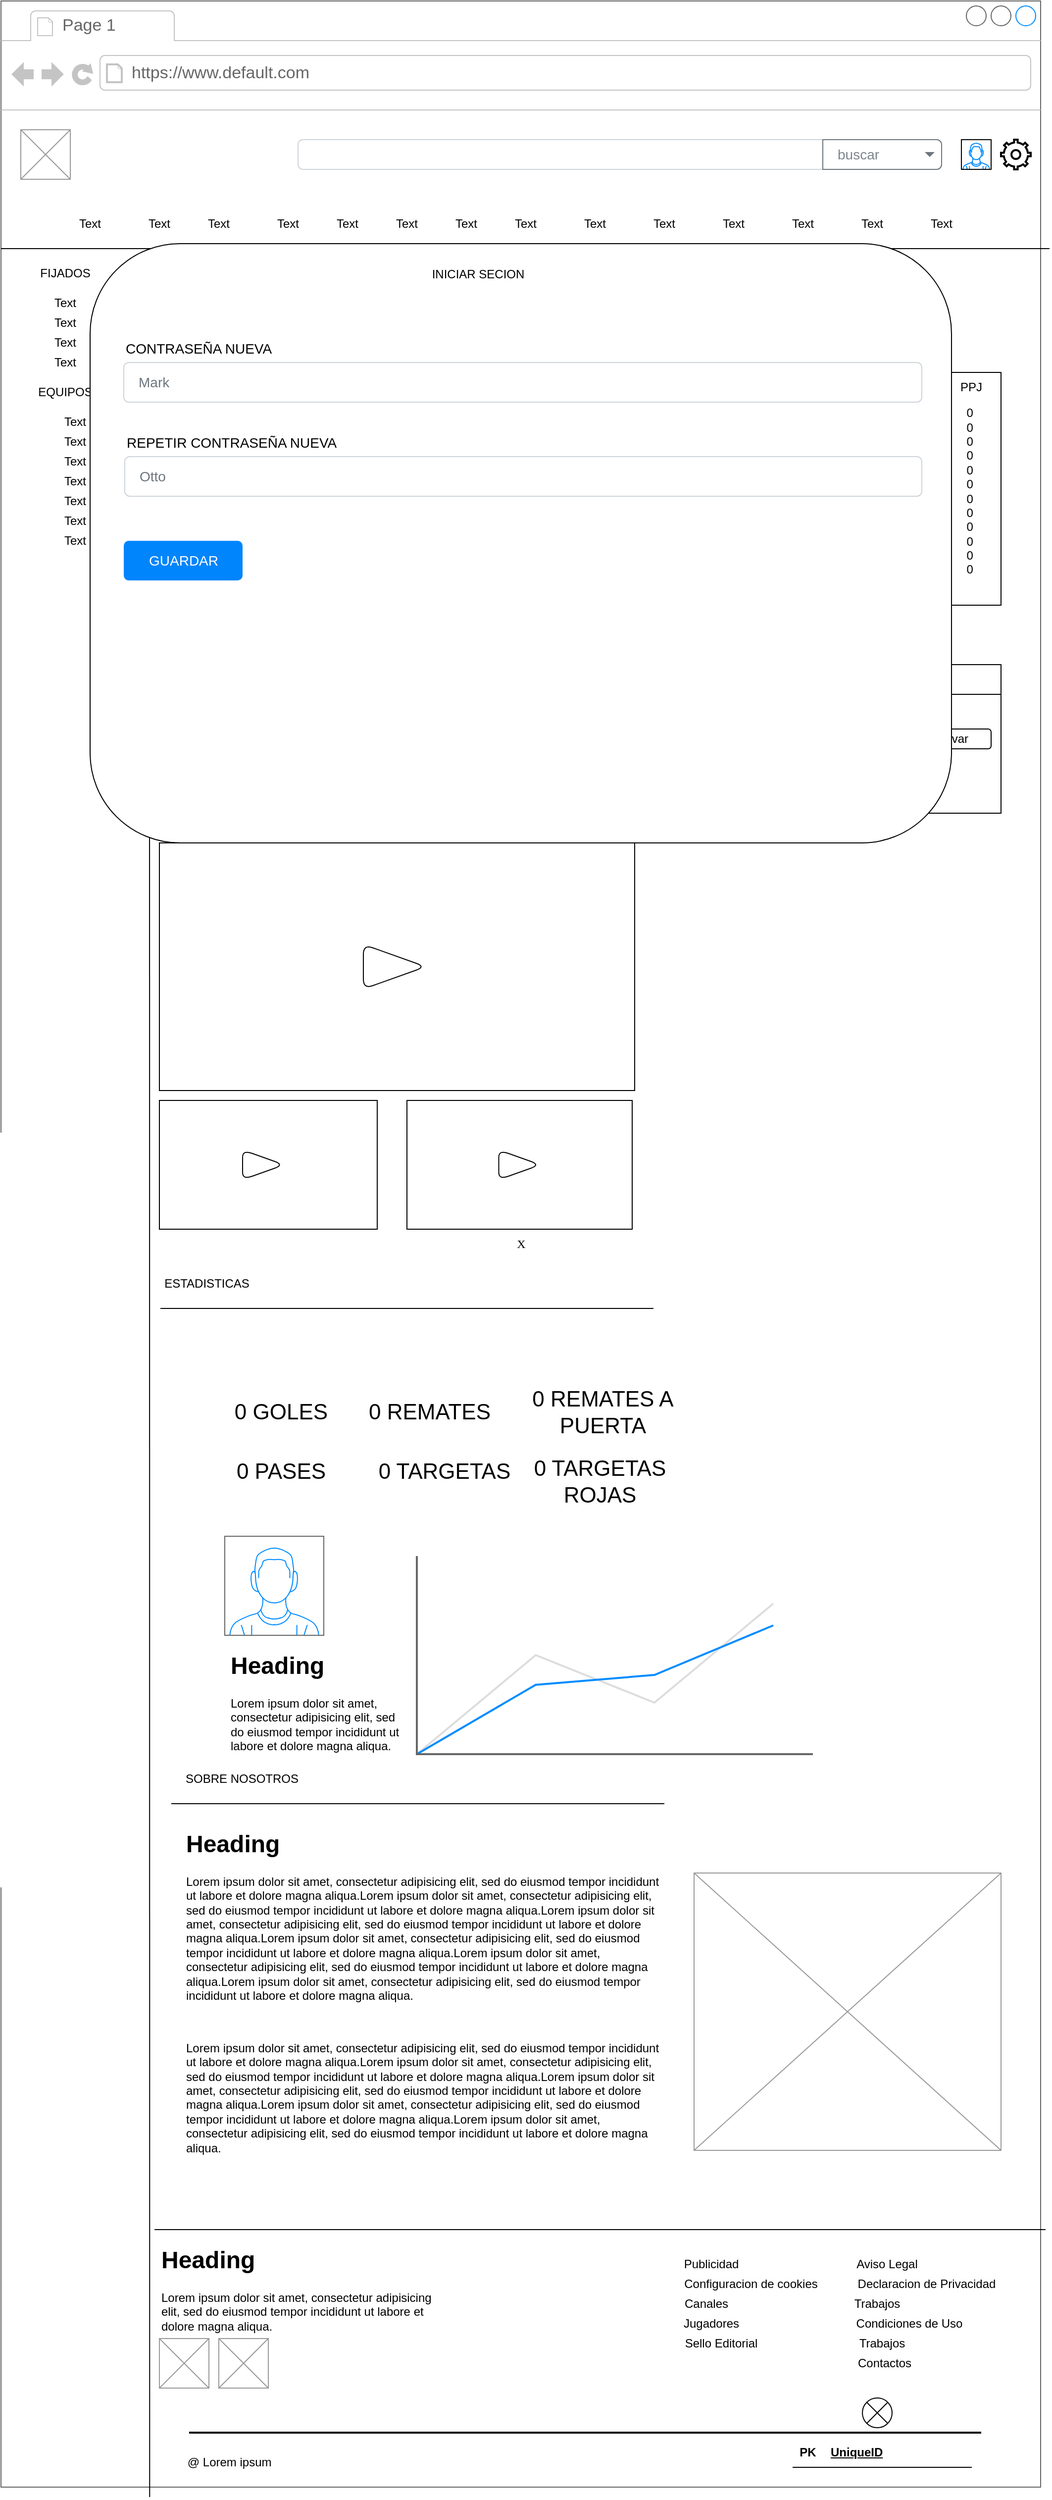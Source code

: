 <mxfile version="25.0.2">
  <diagram name="Page-1" id="2cc2dc42-3aac-f2a9-1cec-7a8b7cbee084">
    <mxGraphModel dx="1381" dy="872" grid="1" gridSize="10" guides="1" tooltips="1" connect="1" arrows="1" fold="1" page="1" pageScale="1" pageWidth="1100" pageHeight="850" background="#ffffff" math="0" shadow="0">
      <root>
        <mxCell id="0" />
        <mxCell id="1" parent="0" />
        <mxCell id="7026571954dc6520-1" value="X" style="strokeWidth=1;shadow=0;dashed=0;align=center;html=1;shape=mxgraph.mockup.containers.browserWindow;rSize=0;strokeColor=#666666;mainText=,;recursiveResize=0;rounded=0;labelBackgroundColor=none;fontFamily=Verdana;fontSize=12" parent="1" vertex="1">
          <mxGeometry x="25" y="90" width="1050" height="2510" as="geometry" />
        </mxCell>
        <mxCell id="7026571954dc6520-2" value="Page 1" style="strokeWidth=1;shadow=0;dashed=0;align=center;html=1;shape=mxgraph.mockup.containers.anchor;fontSize=17;fontColor=#666666;align=left;" parent="7026571954dc6520-1" vertex="1">
          <mxGeometry x="60" y="12" width="110" height="26" as="geometry" />
        </mxCell>
        <mxCell id="7026571954dc6520-3" value="https://www.default.com" style="strokeWidth=1;shadow=0;dashed=0;align=center;html=1;shape=mxgraph.mockup.containers.anchor;rSize=0;fontSize=17;fontColor=#666666;align=left;" parent="7026571954dc6520-1" vertex="1">
          <mxGeometry x="130" y="60" width="250" height="26" as="geometry" />
        </mxCell>
        <mxCell id="J-Y7H0dTVJ3gCG0rteRI-6" value="" style="verticalLabelPosition=bottom;shadow=0;dashed=0;align=center;html=1;verticalAlign=top;strokeWidth=1;shape=mxgraph.mockup.graphics.simpleIcon;strokeColor=#999999;" parent="7026571954dc6520-1" vertex="1">
          <mxGeometry x="20" y="130" width="50" height="50" as="geometry" />
        </mxCell>
        <mxCell id="J-Y7H0dTVJ3gCG0rteRI-8" value="" style="html=1;shadow=0;dashed=0;shape=mxgraph.bootstrap.rrect;rSize=5;strokeColor=#CED4DA;html=1;whiteSpace=wrap;fillColor=#FFFFFF;fontColor=#7D868C;align=left;spacing=15;spacingLeft=40;fontSize=14;" parent="7026571954dc6520-1" vertex="1">
          <mxGeometry x="300" y="140" width="650" height="30" as="geometry" />
        </mxCell>
        <mxCell id="J-Y7H0dTVJ3gCG0rteRI-9" value="buscar" style="html=1;shadow=0;dashed=0;shape=mxgraph.bootstrap.rightButton;strokeColor=#6C757D;gradientColor=inherit;fontColor=inherit;fillColor=inherit;rSize=5;perimeter=none;whiteSpace=wrap;resizeHeight=1;fontSize=14;align=left;spacing=15;" parent="J-Y7H0dTVJ3gCG0rteRI-8" vertex="1">
          <mxGeometry x="1" width="120" height="30" relative="1" as="geometry">
            <mxPoint x="-120" as="offset" />
          </mxGeometry>
        </mxCell>
        <mxCell id="J-Y7H0dTVJ3gCG0rteRI-10" value="" style="shape=triangle;direction=south;fillColor=#6C767D;strokeColor=none;perimeter=none;" parent="J-Y7H0dTVJ3gCG0rteRI-9" vertex="1">
          <mxGeometry x="1" y="0.5" width="10" height="5" relative="1" as="geometry">
            <mxPoint x="-17" y="-2.5" as="offset" />
          </mxGeometry>
        </mxCell>
        <mxCell id="J-Y7H0dTVJ3gCG0rteRI-11" value="" style="html=1;verticalLabelPosition=bottom;align=center;labelBackgroundColor=#ffffff;verticalAlign=top;strokeWidth=2;shadow=0;dashed=0;shape=mxgraph.ios7.icons.settings;" parent="7026571954dc6520-1" vertex="1">
          <mxGeometry x="1010" y="140" width="30" height="30" as="geometry" />
        </mxCell>
        <mxCell id="J-Y7H0dTVJ3gCG0rteRI-12" value="" style="verticalLabelPosition=bottom;shadow=0;dashed=0;align=center;html=1;verticalAlign=top;strokeWidth=1;shape=mxgraph.mockup.containers.userMale;strokeColor2=#008cff;gradientColor=none;" parent="7026571954dc6520-1" vertex="1">
          <mxGeometry x="970" y="140" width="30" height="30" as="geometry" />
        </mxCell>
        <mxCell id="J-Y7H0dTVJ3gCG0rteRI-13" value="Text" style="text;html=1;align=center;verticalAlign=middle;whiteSpace=wrap;rounded=0;" parent="7026571954dc6520-1" vertex="1">
          <mxGeometry x="60" y="210" width="60" height="30" as="geometry" />
        </mxCell>
        <mxCell id="J-Y7H0dTVJ3gCG0rteRI-14" value="" style="endArrow=none;html=1;rounded=0;exitX=0.999;exitY=0.244;exitDx=0;exitDy=0;exitPerimeter=0;" parent="7026571954dc6520-1" edge="1">
          <mxGeometry width="50" height="50" relative="1" as="geometry">
            <mxPoint x="1059" y="250" as="sourcePoint" />
            <mxPoint y="250" as="targetPoint" />
          </mxGeometry>
        </mxCell>
        <mxCell id="J-Y7H0dTVJ3gCG0rteRI-15" value="Text" style="text;html=1;align=center;verticalAlign=middle;whiteSpace=wrap;rounded=0;" parent="7026571954dc6520-1" vertex="1">
          <mxGeometry x="130" y="210" width="60" height="30" as="geometry" />
        </mxCell>
        <mxCell id="J-Y7H0dTVJ3gCG0rteRI-16" value="Text" style="text;html=1;align=center;verticalAlign=middle;whiteSpace=wrap;rounded=0;" parent="7026571954dc6520-1" vertex="1">
          <mxGeometry x="190" y="210" width="60" height="30" as="geometry" />
        </mxCell>
        <mxCell id="J-Y7H0dTVJ3gCG0rteRI-17" value="Text" style="text;html=1;align=center;verticalAlign=middle;whiteSpace=wrap;rounded=0;" parent="7026571954dc6520-1" vertex="1">
          <mxGeometry x="260" y="210" width="60" height="30" as="geometry" />
        </mxCell>
        <mxCell id="J-Y7H0dTVJ3gCG0rteRI-18" value="Text" style="text;html=1;align=center;verticalAlign=middle;whiteSpace=wrap;rounded=0;" parent="7026571954dc6520-1" vertex="1">
          <mxGeometry x="320" y="210" width="60" height="30" as="geometry" />
        </mxCell>
        <mxCell id="J-Y7H0dTVJ3gCG0rteRI-19" value="Text" style="text;html=1;align=center;verticalAlign=middle;whiteSpace=wrap;rounded=0;" parent="7026571954dc6520-1" vertex="1">
          <mxGeometry x="380" y="210" width="60" height="30" as="geometry" />
        </mxCell>
        <mxCell id="J-Y7H0dTVJ3gCG0rteRI-20" value="Text" style="text;html=1;align=center;verticalAlign=middle;whiteSpace=wrap;rounded=0;" parent="7026571954dc6520-1" vertex="1">
          <mxGeometry x="440" y="210" width="60" height="30" as="geometry" />
        </mxCell>
        <mxCell id="J-Y7H0dTVJ3gCG0rteRI-21" value="Text" style="text;html=1;align=center;verticalAlign=middle;whiteSpace=wrap;rounded=0;" parent="7026571954dc6520-1" vertex="1">
          <mxGeometry x="500" y="210" width="60" height="30" as="geometry" />
        </mxCell>
        <mxCell id="J-Y7H0dTVJ3gCG0rteRI-22" value="Text" style="text;html=1;align=center;verticalAlign=middle;whiteSpace=wrap;rounded=0;" parent="7026571954dc6520-1" vertex="1">
          <mxGeometry x="570" y="210" width="60" height="30" as="geometry" />
        </mxCell>
        <mxCell id="J-Y7H0dTVJ3gCG0rteRI-23" value="Text" style="text;html=1;align=center;verticalAlign=middle;whiteSpace=wrap;rounded=0;" parent="7026571954dc6520-1" vertex="1">
          <mxGeometry x="640" y="210" width="60" height="30" as="geometry" />
        </mxCell>
        <mxCell id="J-Y7H0dTVJ3gCG0rteRI-24" value="Text" style="text;html=1;align=center;verticalAlign=middle;whiteSpace=wrap;rounded=0;" parent="7026571954dc6520-1" vertex="1">
          <mxGeometry x="710" y="210" width="60" height="30" as="geometry" />
        </mxCell>
        <mxCell id="J-Y7H0dTVJ3gCG0rteRI-47" value="Text" style="text;html=1;align=center;verticalAlign=middle;whiteSpace=wrap;rounded=0;" parent="7026571954dc6520-1" vertex="1">
          <mxGeometry x="780" y="210" width="60" height="30" as="geometry" />
        </mxCell>
        <mxCell id="J-Y7H0dTVJ3gCG0rteRI-48" value="Text" style="text;html=1;align=center;verticalAlign=middle;whiteSpace=wrap;rounded=0;" parent="7026571954dc6520-1" vertex="1">
          <mxGeometry x="850" y="210" width="60" height="30" as="geometry" />
        </mxCell>
        <mxCell id="J-Y7H0dTVJ3gCG0rteRI-49" value="Text" style="text;html=1;align=center;verticalAlign=middle;whiteSpace=wrap;rounded=0;" parent="7026571954dc6520-1" vertex="1">
          <mxGeometry x="920" y="210" width="60" height="30" as="geometry" />
        </mxCell>
        <mxCell id="J-Y7H0dTVJ3gCG0rteRI-50" value="" style="endArrow=none;html=1;rounded=0;exitX=0.143;exitY=1.004;exitDx=0;exitDy=0;exitPerimeter=0;" parent="7026571954dc6520-1" source="7026571954dc6520-1" edge="1">
          <mxGeometry width="50" height="50" relative="1" as="geometry">
            <mxPoint x="160" y="840" as="sourcePoint" />
            <mxPoint x="150" y="250" as="targetPoint" />
          </mxGeometry>
        </mxCell>
        <mxCell id="J-Y7H0dTVJ3gCG0rteRI-51" value="EQUIPOS" style="text;html=1;align=center;verticalAlign=middle;whiteSpace=wrap;rounded=0;" parent="7026571954dc6520-1" vertex="1">
          <mxGeometry x="35" y="380" width="60" height="30" as="geometry" />
        </mxCell>
        <mxCell id="J-Y7H0dTVJ3gCG0rteRI-52" value="FIJADOS" style="text;html=1;align=center;verticalAlign=middle;whiteSpace=wrap;rounded=0;" parent="7026571954dc6520-1" vertex="1">
          <mxGeometry x="35" y="260" width="60" height="30" as="geometry" />
        </mxCell>
        <mxCell id="J-Y7H0dTVJ3gCG0rteRI-53" value="Text" style="text;html=1;align=center;verticalAlign=middle;whiteSpace=wrap;rounded=0;" parent="7026571954dc6520-1" vertex="1">
          <mxGeometry x="35" y="290" width="60" height="30" as="geometry" />
        </mxCell>
        <mxCell id="J-Y7H0dTVJ3gCG0rteRI-54" value="Text" style="text;html=1;align=center;verticalAlign=middle;whiteSpace=wrap;rounded=0;" parent="7026571954dc6520-1" vertex="1">
          <mxGeometry x="35" y="310" width="60" height="30" as="geometry" />
        </mxCell>
        <mxCell id="J-Y7H0dTVJ3gCG0rteRI-55" value="Text" style="text;html=1;align=center;verticalAlign=middle;whiteSpace=wrap;rounded=0;" parent="7026571954dc6520-1" vertex="1">
          <mxGeometry x="35" y="330" width="60" height="30" as="geometry" />
        </mxCell>
        <mxCell id="J-Y7H0dTVJ3gCG0rteRI-56" value="Text" style="text;html=1;align=center;verticalAlign=middle;whiteSpace=wrap;rounded=0;" parent="7026571954dc6520-1" vertex="1">
          <mxGeometry x="35" y="350" width="60" height="30" as="geometry" />
        </mxCell>
        <mxCell id="J-Y7H0dTVJ3gCG0rteRI-57" value="Text" style="text;html=1;align=center;verticalAlign=middle;whiteSpace=wrap;rounded=0;" parent="7026571954dc6520-1" vertex="1">
          <mxGeometry x="45" y="410" width="60" height="30" as="geometry" />
        </mxCell>
        <mxCell id="J-Y7H0dTVJ3gCG0rteRI-58" value="Text" style="text;html=1;align=center;verticalAlign=middle;whiteSpace=wrap;rounded=0;" parent="7026571954dc6520-1" vertex="1">
          <mxGeometry x="45" y="430" width="60" height="30" as="geometry" />
        </mxCell>
        <mxCell id="J-Y7H0dTVJ3gCG0rteRI-59" value="Text" style="text;html=1;align=center;verticalAlign=middle;whiteSpace=wrap;rounded=0;" parent="7026571954dc6520-1" vertex="1">
          <mxGeometry x="45" y="450" width="60" height="30" as="geometry" />
        </mxCell>
        <mxCell id="J-Y7H0dTVJ3gCG0rteRI-60" value="Text" style="text;html=1;align=center;verticalAlign=middle;whiteSpace=wrap;rounded=0;" parent="7026571954dc6520-1" vertex="1">
          <mxGeometry x="45" y="470" width="60" height="30" as="geometry" />
        </mxCell>
        <mxCell id="J-Y7H0dTVJ3gCG0rteRI-61" value="Text" style="text;html=1;align=center;verticalAlign=middle;whiteSpace=wrap;rounded=0;" parent="7026571954dc6520-1" vertex="1">
          <mxGeometry x="45" y="490" width="60" height="30" as="geometry" />
        </mxCell>
        <mxCell id="J-Y7H0dTVJ3gCG0rteRI-62" value="Text" style="text;html=1;align=center;verticalAlign=middle;whiteSpace=wrap;rounded=0;" parent="7026571954dc6520-1" vertex="1">
          <mxGeometry x="45" y="510" width="60" height="30" as="geometry" />
        </mxCell>
        <mxCell id="J-Y7H0dTVJ3gCG0rteRI-63" value="Text" style="text;html=1;align=center;verticalAlign=middle;whiteSpace=wrap;rounded=0;" parent="7026571954dc6520-1" vertex="1">
          <mxGeometry x="45" y="530" width="60" height="30" as="geometry" />
        </mxCell>
        <mxCell id="J-Y7H0dTVJ3gCG0rteRI-110" value="EN DIRECTO" style="strokeWidth=1;shadow=0;dashed=0;align=center;html=1;shape=mxgraph.mockup.forms.uRect;fontSize=17;fontColor=#666666;align=left;spacingLeft=5;strokeColor=#666666;" parent="7026571954dc6520-1" vertex="1">
          <mxGeometry x="260" y="260" width="120" height="30" as="geometry" />
        </mxCell>
        <mxCell id="J-Y7H0dTVJ3gCG0rteRI-111" value="INICIO" style="strokeWidth=1;shadow=0;dashed=0;align=center;html=1;shape=mxgraph.mockup.forms.uRect;fontSize=17;fontColor=#ffffff;align=left;spacingLeft=5;strokeColor=#008cff;fillColor=#008cff;" parent="7026571954dc6520-1" vertex="1">
          <mxGeometry x="160" y="260" width="90" height="30" as="geometry" />
        </mxCell>
        <mxCell id="J-Y7H0dTVJ3gCG0rteRI-112" value="FINALIZADOS" style="strokeWidth=1;shadow=0;dashed=0;align=center;html=1;shape=mxgraph.mockup.forms.uRect;fontSize=17;fontColor=#666666;align=left;spacingLeft=5;strokeColor=#666666;" parent="7026571954dc6520-1" vertex="1">
          <mxGeometry x="385" y="260" width="125" height="30" as="geometry" />
        </mxCell>
        <mxCell id="J-Y7H0dTVJ3gCG0rteRI-113" value="PROXIMOS" style="strokeWidth=1;shadow=0;dashed=0;align=center;html=1;shape=mxgraph.mockup.forms.uRect;fontSize=17;fontColor=#666666;align=left;spacingLeft=5;strokeColor=#666666;" parent="7026571954dc6520-1" vertex="1">
          <mxGeometry x="515" y="260" width="110" height="30" as="geometry" />
        </mxCell>
        <mxCell id="J-Y7H0dTVJ3gCG0rteRI-114" value="" style="verticalLabelPosition=bottom;shadow=0;dashed=0;align=center;html=1;verticalAlign=top;strokeWidth=1;shape=mxgraph.mockup.graphics.simpleIcon;strokeColor=#999999;" parent="7026571954dc6520-1" vertex="1">
          <mxGeometry x="160" y="340" width="300" height="200" as="geometry" />
        </mxCell>
        <mxCell id="J-Y7H0dTVJ3gCG0rteRI-115" value="" style="verticalLabelPosition=bottom;shadow=0;dashed=0;align=center;html=1;verticalAlign=top;strokeWidth=1;shape=mxgraph.mockup.graphics.simpleIcon;strokeColor=#999999;" parent="7026571954dc6520-1" vertex="1">
          <mxGeometry x="470" y="340" width="167.5" height="200" as="geometry" />
        </mxCell>
        <mxCell id="J-Y7H0dTVJ3gCG0rteRI-118" value="" style="verticalLabelPosition=bottom;shadow=0;dashed=0;align=center;html=1;verticalAlign=top;strokeWidth=1;shape=mxgraph.mockup.graphics.simpleIcon;strokeColor=#999999;" parent="7026571954dc6520-1" vertex="1">
          <mxGeometry x="160" y="550" width="155" height="200" as="geometry" />
        </mxCell>
        <mxCell id="J-Y7H0dTVJ3gCG0rteRI-119" value="" style="verticalLabelPosition=bottom;shadow=0;dashed=0;align=center;html=1;verticalAlign=top;strokeWidth=1;shape=mxgraph.mockup.graphics.simpleIcon;strokeColor=#999999;" parent="7026571954dc6520-1" vertex="1">
          <mxGeometry x="320" y="550" width="155" height="200" as="geometry" />
        </mxCell>
        <mxCell id="J-Y7H0dTVJ3gCG0rteRI-120" value="" style="verticalLabelPosition=bottom;shadow=0;dashed=0;align=center;html=1;verticalAlign=top;strokeWidth=1;shape=mxgraph.mockup.graphics.simpleIcon;strokeColor=#999999;" parent="7026571954dc6520-1" vertex="1">
          <mxGeometry x="482.5" y="550" width="155" height="200" as="geometry" />
        </mxCell>
        <mxCell id="J-Y7H0dTVJ3gCG0rteRI-121" value="" style="rounded=0;whiteSpace=wrap;html=1;" parent="7026571954dc6520-1" vertex="1">
          <mxGeometry x="660" y="375" width="350" height="235" as="geometry" />
        </mxCell>
        <mxCell id="J-Y7H0dTVJ3gCG0rteRI-122" value="TABLA DE POSICIONES" style="text;html=1;align=center;verticalAlign=middle;whiteSpace=wrap;rounded=0;" parent="7026571954dc6520-1" vertex="1">
          <mxGeometry x="660" y="300" width="150" height="30" as="geometry" />
        </mxCell>
        <mxCell id="J-Y7H0dTVJ3gCG0rteRI-125" value="INFANTIL" style="strokeColor=none;fillColor=none;rSize=5;perimeter=none;whiteSpace=wrap;resizeWidth=1;align=center;spacing=20;fontSize=14;fontColor=#0085FC;" parent="7026571954dc6520-1" vertex="1">
          <mxGeometry x="820" y="335" width="65" height="40" as="geometry" />
        </mxCell>
        <mxCell id="J-Y7H0dTVJ3gCG0rteRI-124" value="MASTER" style="strokeColor=none;fillColor=none;rSize=5;perimeter=none;whiteSpace=wrap;resizeWidth=1;align=center;spacing=20;fontSize=14;fontColor=#0085FC;" parent="7026571954dc6520-1" vertex="1">
          <mxGeometry x="745" y="335" width="75" height="40" as="geometry" />
        </mxCell>
        <mxCell id="J-Y7H0dTVJ3gCG0rteRI-123" value="JUNIOR" style="html=1;shadow=0;dashed=0;shape=mxgraph.bootstrap.tabTop;strokeColor=#DFDFDF;fillColor=#ffffff;rSize=5;perimeter=none;whiteSpace=wrap;resizeWidth=1;align=center;spacing=20;fontSize=14;fontColor=#4B5259;" parent="7026571954dc6520-1" vertex="1">
          <mxGeometry x="660" y="335" width="80" height="40" as="geometry" />
        </mxCell>
        <mxCell id="J-Y7H0dTVJ3gCG0rteRI-128" value="&lt;ol&gt;&lt;li&gt;&amp;nbsp; &amp;nbsp; &amp;nbsp; &amp;nbsp; &amp;nbsp; &amp;nbsp; &amp;nbsp; &amp;nbsp; &amp;nbsp; &amp;nbsp; &amp;nbsp; &amp;nbsp; &amp;nbsp; &amp;nbsp; &amp;nbsp; &amp;nbsp; &amp;nbsp; Value 1&amp;nbsp; &amp;nbsp; &amp;nbsp; &amp;nbsp; &amp;nbsp; &amp;nbsp; &amp;nbsp; &amp;nbsp;0&amp;nbsp; &amp;nbsp; &amp;nbsp; &amp;nbsp; &amp;nbsp; &amp;nbsp; &amp;nbsp; &amp;nbsp; &amp;nbsp; &amp;nbsp;0&amp;nbsp;&amp;nbsp;&lt;/li&gt;&lt;li&gt;&amp;nbsp; &amp;nbsp; &amp;nbsp; &amp;nbsp; &amp;nbsp; &amp;nbsp; &amp;nbsp; &amp;nbsp; &amp;nbsp; &amp;nbsp; &amp;nbsp; &amp;nbsp; &amp;nbsp; &amp;nbsp; &amp;nbsp; &amp;nbsp; &amp;nbsp; Value 1&amp;nbsp; &amp;nbsp; &amp;nbsp; &amp;nbsp; &amp;nbsp; &amp;nbsp; &amp;nbsp; &amp;nbsp;0&amp;nbsp; &amp;nbsp; &amp;nbsp; &amp;nbsp; &amp;nbsp; &amp;nbsp; &amp;nbsp; &amp;nbsp; &amp;nbsp; &amp;nbsp;0&lt;br&gt;&lt;/li&gt;&lt;li&gt;&amp;nbsp; &amp;nbsp; &amp;nbsp; &amp;nbsp; &amp;nbsp; &amp;nbsp; &amp;nbsp; &amp;nbsp; &amp;nbsp; &amp;nbsp; &amp;nbsp; &amp;nbsp; &amp;nbsp; &amp;nbsp; &amp;nbsp; &amp;nbsp; &amp;nbsp; Value 1&amp;nbsp; &amp;nbsp; &amp;nbsp; &amp;nbsp; &amp;nbsp; &amp;nbsp; &amp;nbsp; &amp;nbsp;0&amp;nbsp; &amp;nbsp; &amp;nbsp; &amp;nbsp; &amp;nbsp; &amp;nbsp; &amp;nbsp; &amp;nbsp; &amp;nbsp; &amp;nbsp;0&lt;br&gt;&lt;/li&gt;&lt;li&gt;&amp;nbsp; &amp;nbsp; &amp;nbsp; &amp;nbsp; &amp;nbsp; &amp;nbsp; &amp;nbsp; &amp;nbsp; &amp;nbsp; &amp;nbsp; &amp;nbsp; &amp;nbsp; &amp;nbsp; &amp;nbsp; &amp;nbsp; &amp;nbsp; &amp;nbsp; Value 1&amp;nbsp; &amp;nbsp; &amp;nbsp; &amp;nbsp; &amp;nbsp; &amp;nbsp; &amp;nbsp; &amp;nbsp;0&amp;nbsp; &amp;nbsp; &amp;nbsp; &amp;nbsp; &amp;nbsp; &amp;nbsp; &amp;nbsp; &amp;nbsp; &amp;nbsp; &amp;nbsp;0&lt;br&gt;&lt;/li&gt;&lt;li&gt;&amp;nbsp; &amp;nbsp; &amp;nbsp; &amp;nbsp; &amp;nbsp; &amp;nbsp; &amp;nbsp; &amp;nbsp; &amp;nbsp; &amp;nbsp; &amp;nbsp; &amp;nbsp; &amp;nbsp; &amp;nbsp; &amp;nbsp; &amp;nbsp; &amp;nbsp; Value 1&amp;nbsp; &amp;nbsp; &amp;nbsp; &amp;nbsp; &amp;nbsp; &amp;nbsp; &amp;nbsp; &amp;nbsp;0&amp;nbsp; &amp;nbsp; &amp;nbsp; &amp;nbsp; &amp;nbsp; &amp;nbsp; &amp;nbsp; &amp;nbsp; &amp;nbsp; &amp;nbsp;0&lt;br&gt;&lt;/li&gt;&lt;li&gt;&amp;nbsp; &amp;nbsp; &amp;nbsp; &amp;nbsp; &amp;nbsp; &amp;nbsp; &amp;nbsp; &amp;nbsp; &amp;nbsp; &amp;nbsp; &amp;nbsp; &amp;nbsp; &amp;nbsp; &amp;nbsp; &amp;nbsp; &amp;nbsp; &amp;nbsp; Value 1&amp;nbsp; &amp;nbsp; &amp;nbsp; &amp;nbsp; &amp;nbsp; &amp;nbsp; &amp;nbsp; &amp;nbsp;0&amp;nbsp; &amp;nbsp; &amp;nbsp; &amp;nbsp; &amp;nbsp; &amp;nbsp; &amp;nbsp; &amp;nbsp; &amp;nbsp; &amp;nbsp;0&lt;br&gt;&lt;/li&gt;&lt;li&gt;&amp;nbsp; &amp;nbsp; &amp;nbsp; &amp;nbsp; &amp;nbsp; &amp;nbsp; &amp;nbsp; &amp;nbsp; &amp;nbsp; &amp;nbsp; &amp;nbsp; &amp;nbsp; &amp;nbsp; &amp;nbsp; &amp;nbsp; &amp;nbsp; &amp;nbsp; Value 1&amp;nbsp; &amp;nbsp; &amp;nbsp; &amp;nbsp; &amp;nbsp; &amp;nbsp; &amp;nbsp; &amp;nbsp;0&amp;nbsp; &amp;nbsp; &amp;nbsp; &amp;nbsp; &amp;nbsp; &amp;nbsp; &amp;nbsp; &amp;nbsp; &amp;nbsp; &amp;nbsp;0&lt;br&gt;&lt;/li&gt;&lt;li&gt;&amp;nbsp; &amp;nbsp; &amp;nbsp; &amp;nbsp; &amp;nbsp; &amp;nbsp; &amp;nbsp; &amp;nbsp; &amp;nbsp; &amp;nbsp; &amp;nbsp; &amp;nbsp; &amp;nbsp; &amp;nbsp; &amp;nbsp; &amp;nbsp; &amp;nbsp; Value 1&amp;nbsp; &amp;nbsp; &amp;nbsp; &amp;nbsp; &amp;nbsp; &amp;nbsp; &amp;nbsp; &amp;nbsp;0&amp;nbsp; &amp;nbsp; &amp;nbsp; &amp;nbsp; &amp;nbsp; &amp;nbsp; &amp;nbsp; &amp;nbsp; &amp;nbsp; &amp;nbsp;0&lt;br&gt;&lt;/li&gt;&lt;li&gt;&amp;nbsp; &amp;nbsp; &amp;nbsp; &amp;nbsp; &amp;nbsp; &amp;nbsp; &amp;nbsp; &amp;nbsp; &amp;nbsp; &amp;nbsp; &amp;nbsp; &amp;nbsp; &amp;nbsp; &amp;nbsp; &amp;nbsp; &amp;nbsp; &amp;nbsp; Value 1&amp;nbsp; &amp;nbsp; &amp;nbsp; &amp;nbsp; &amp;nbsp; &amp;nbsp; &amp;nbsp; &amp;nbsp;0&amp;nbsp; &amp;nbsp; &amp;nbsp; &amp;nbsp; &amp;nbsp; &amp;nbsp; &amp;nbsp; &amp;nbsp; &amp;nbsp; &amp;nbsp;0&lt;br&gt;&lt;/li&gt;&lt;li&gt;&amp;nbsp; &amp;nbsp; &amp;nbsp; &amp;nbsp; &amp;nbsp; &amp;nbsp; &amp;nbsp; &amp;nbsp; &amp;nbsp; &amp;nbsp; &amp;nbsp; &amp;nbsp; &amp;nbsp; &amp;nbsp; &amp;nbsp; &amp;nbsp; &amp;nbsp; Value 1&amp;nbsp; &amp;nbsp; &amp;nbsp; &amp;nbsp; &amp;nbsp; &amp;nbsp; &amp;nbsp; &amp;nbsp;0&amp;nbsp; &amp;nbsp; &amp;nbsp; &amp;nbsp; &amp;nbsp; &amp;nbsp; &amp;nbsp; &amp;nbsp; &amp;nbsp; &amp;nbsp;0&lt;br&gt;&lt;/li&gt;&lt;li&gt;&amp;nbsp; &amp;nbsp; &amp;nbsp; &amp;nbsp; &amp;nbsp; &amp;nbsp; &amp;nbsp; &amp;nbsp; &amp;nbsp; &amp;nbsp; &amp;nbsp; &amp;nbsp; &amp;nbsp; &amp;nbsp; &amp;nbsp; &amp;nbsp; &amp;nbsp; Value 1&amp;nbsp; &amp;nbsp; &amp;nbsp; &amp;nbsp; &amp;nbsp; &amp;nbsp; &amp;nbsp; &amp;nbsp;0&amp;nbsp; &amp;nbsp; &amp;nbsp; &amp;nbsp; &amp;nbsp; &amp;nbsp; &amp;nbsp; &amp;nbsp; &amp;nbsp; &amp;nbsp;0&lt;br&gt;&lt;/li&gt;&lt;li&gt;&amp;nbsp; &amp;nbsp; &amp;nbsp; &amp;nbsp; &amp;nbsp; &amp;nbsp; &amp;nbsp; &amp;nbsp; &amp;nbsp; &amp;nbsp; &amp;nbsp; &amp;nbsp; &amp;nbsp; &amp;nbsp; &amp;nbsp; &amp;nbsp; &amp;nbsp; Value 1&amp;nbsp; &amp;nbsp; &amp;nbsp; &amp;nbsp; &amp;nbsp; &amp;nbsp; &amp;nbsp; &amp;nbsp;0&amp;nbsp; &amp;nbsp; &amp;nbsp; &amp;nbsp; &amp;nbsp; &amp;nbsp; &amp;nbsp; &amp;nbsp; &amp;nbsp; &amp;nbsp;0&lt;br&gt;&lt;/li&gt;&lt;/ol&gt;" style="text;strokeColor=none;fillColor=none;html=1;whiteSpace=wrap;verticalAlign=middle;overflow=hidden;" parent="7026571954dc6520-1" vertex="1">
          <mxGeometry x="660" y="380" width="340" height="230" as="geometry" />
        </mxCell>
        <mxCell id="J-Y7H0dTVJ3gCG0rteRI-129" value="POSICION" style="text;html=1;align=center;verticalAlign=middle;whiteSpace=wrap;rounded=0;" parent="7026571954dc6520-1" vertex="1">
          <mxGeometry x="670" y="375" width="60" height="30" as="geometry" />
        </mxCell>
        <mxCell id="J-Y7H0dTVJ3gCG0rteRI-130" value="EQUIPO" style="text;html=1;align=center;verticalAlign=middle;whiteSpace=wrap;rounded=0;" parent="7026571954dc6520-1" vertex="1">
          <mxGeometry x="805" y="375" width="60" height="30" as="geometry" />
        </mxCell>
        <mxCell id="J-Y7H0dTVJ3gCG0rteRI-131" value="PTS" style="text;html=1;align=center;verticalAlign=middle;whiteSpace=wrap;rounded=0;" parent="7026571954dc6520-1" vertex="1">
          <mxGeometry x="885" y="375" width="60" height="30" as="geometry" />
        </mxCell>
        <mxCell id="J-Y7H0dTVJ3gCG0rteRI-132" value="PPJ" style="text;html=1;align=center;verticalAlign=middle;whiteSpace=wrap;rounded=0;" parent="7026571954dc6520-1" vertex="1">
          <mxGeometry x="950" y="375" width="60" height="30" as="geometry" />
        </mxCell>
        <mxCell id="J-Y7H0dTVJ3gCG0rteRI-133" value="" style="rounded=1;whiteSpace=wrap;html=1;" parent="7026571954dc6520-1" vertex="1">
          <mxGeometry x="160" y="465" width="170" height="45" as="geometry" />
        </mxCell>
        <mxCell id="J-Y7H0dTVJ3gCG0rteRI-136" value="&lt;h1 style=&quot;margin-top: 0px;&quot;&gt;&lt;br&gt;&lt;/h1&gt;" style="text;html=1;whiteSpace=wrap;overflow=hidden;rounded=0;" parent="7026571954dc6520-1" vertex="1">
          <mxGeometry x="160" y="465" width="180" height="120" as="geometry" />
        </mxCell>
        <mxCell id="J-Y7H0dTVJ3gCG0rteRI-137" value="TextTextTextTextTextText" style="text;html=1;align=center;verticalAlign=middle;whiteSpace=wrap;rounded=0;" parent="7026571954dc6520-1" vertex="1">
          <mxGeometry x="205" y="475" width="60" height="30" as="geometry" />
        </mxCell>
        <mxCell id="J-Y7H0dTVJ3gCG0rteRI-141" value="" style="rounded=1;whiteSpace=wrap;html=1;" parent="7026571954dc6520-1" vertex="1">
          <mxGeometry x="160" y="710" width="120" height="40" as="geometry" />
        </mxCell>
        <mxCell id="J-Y7H0dTVJ3gCG0rteRI-142" value="Text&lt;span style=&quot;text-wrap: nowrap; color: rgba(0, 0, 0, 0); font-family: monospace; font-size: 0px; text-align: start;&quot;&gt;%3CmxGraphModel%3E%3Croot%3E%3CmxCell%20id%3D%220%22%2F%3E%3CmxCell%20id%3D%221%22%20parent%3D%220%22%2F%3E%3CmxCell%20id%3D%222%22%20value%3D%22%26lt%3Bh1%20style%3D%26quot%3Bmargin-top%3A%200px%3B%26quot%3B%26gt%3B%26lt%3Bbr%26gt%3B%26lt%3B%2Fh1%26gt%3B%22%20style%3D%22text%3Bhtml%3D1%3BwhiteSpace%3Dwrap%3Boverflow%3Dhidden%3Brounded%3D0%3B%22%20vertex%3D%221%22%20parent%3D%221%22%3E%3CmxGeometry%20x%3D%22210%22%20y%3D%22570%22%20width%3D%22180%22%20height%3D%22120%22%20as%3D%22geometry%22%2F%3E%3C%2FmxCell%3E%3C%2Froot%3E%3C%2FmxGraphModel%3E&lt;/span&gt;Text&lt;span style=&quot;text-wrap: nowrap; color: rgba(0, 0, 0, 0); font-family: monospace; font-size: 0px; text-align: start;&quot;&gt;%3CmxGraphModel%3E%3Croot%3E%3CmxCell%20id%3D%220%22%2F%3E%3CmxCell%20id%3D%221%22%20parent%3D%220%22%2F%3E%3CmxCell%20id%3D%222%22%20value%3D%22%26lt%3Bh1%20style%3D%26quot%3Bmargin-top%3A%200px%3B%26quot%3B%26gt%3B%26lt%3Bbr%26gt%3B%26lt%3B%2Fh1%26gt%3B%22%20style%3D%22text%3Bhtml%3D1%3BwhiteSpace%3Dwrap%3Boverflow%3Dhidden%3Brounded%3D0%3B%22%20vertex%3D%221%22%20parent%3D%221%22%3E%3CmxGeometry%20x%3D%22210%22%20y%3D%22570%22%20width%3D%22180%22%20height%3D%22120%22%20as%3D%22geometry%22%2F%3E%3C%2FmxCell%3E%3C%2Froot%3E%3C%2FmxGraphModel%3E&lt;/span&gt;Text&lt;span style=&quot;text-wrap: nowrap; color: rgba(0, 0, 0, 0); font-family: monospace; font-size: 0px; text-align: start;&quot;&gt;%3CmxGraphModel%3E%3Croot%3E%3CmxCell%20id%3D%220%22%2F%3E%3CmxCell%20id%3D%221%22%20parent%3D%220%22%2F%3E%3CmxCell%20id%3D%222%22%20value%3D%22%26lt%3Bh1%20style%3D%26quot%3Bmargin-top%3A%200px%3B%26quot%3B%26gt%3B%26lt%3Bbr%26gt%3B%26lt%3B%2Fh1%26gt%3B%22%20style%3D%22text%3Bhtml%3D1%3BwhiteSpace%3Dwrap%3Boverflow%3Dhidden%3Brounded%3D0%3B%22%20vertex%3D%221%22%20parent%3D%221%22%3E%3CmxGeometry%20x%3D%22210%22%20y%3D%22570%22%20width%3D%22180%22%20height%3D%22120%22%20as%3D%22geometry%22%2F%3E%3C%2FmxCell%3E%3C%2Froot%3E%3C%2FmxGraphModel%3E&lt;/span&gt;Text&lt;span style=&quot;text-wrap: nowrap; color: rgba(0, 0, 0, 0); font-family: monospace; font-size: 0px; text-align: start;&quot;&gt;%3CmxGraphModel%3E%3Croot%3E%3CmxCell%20id%3D%220%22%2F%3E%3CmxCell%20id%3D%221%22%20parent%3D%220%22%2F%3E%3CmxCell%20id%3D%222%22%20value%3D%22%26lt%3Bh1%20style%3D%26quot%3Bmargin-top%3A%200px%3B%26quot%3B%26gt%3B%26lt%3Bbr%26gt%3B%26lt%3B%2Fh1%26gt%3B%22%20style%3D%22text%3Bhtml%3D1%3BwhiteSpace%3Dwrap%3Boverflow%3Dhidden%3Brounded%3D0%3B%22%20vertex%3D%221%22%20parent%3D%221%22%3E%3CmxGeometry%20x%3D%22210%22%20y%3D%22570%22%20width%3D%22180%22%20height%3D%22120%22%20as%3D%22geometry%22%2F%3E%3C%2FmxCell%3E%3C%2Froot%3E%3C%2FmxGraphModel%3E&lt;/span&gt;" style="text;html=1;align=center;verticalAlign=middle;whiteSpace=wrap;rounded=0;" parent="7026571954dc6520-1" vertex="1">
          <mxGeometry x="185" y="715" width="60" height="30" as="geometry" />
        </mxCell>
        <mxCell id="J-Y7H0dTVJ3gCG0rteRI-143" value="" style="rounded=1;whiteSpace=wrap;html=1;" parent="7026571954dc6520-1" vertex="1">
          <mxGeometry x="320" y="710" width="120" height="40" as="geometry" />
        </mxCell>
        <mxCell id="J-Y7H0dTVJ3gCG0rteRI-144" value="Text&lt;span style=&quot;text-wrap: nowrap; color: rgba(0, 0, 0, 0); font-family: monospace; font-size: 0px; text-align: start;&quot;&gt;%3CmxGraphModel%3E%3Croot%3E%3CmxCell%20id%3D%220%22%2F%3E%3CmxCell%20id%3D%221%22%20parent%3D%220%22%2F%3E%3CmxCell%20id%3D%222%22%20value%3D%22%26lt%3Bh1%20style%3D%26quot%3Bmargin-top%3A%200px%3B%26quot%3B%26gt%3B%26lt%3Bbr%26gt%3B%26lt%3B%2Fh1%26gt%3B%22%20style%3D%22text%3Bhtml%3D1%3BwhiteSpace%3Dwrap%3Boverflow%3Dhidden%3Brounded%3D0%3B%22%20vertex%3D%221%22%20parent%3D%221%22%3E%3CmxGeometry%20x%3D%22210%22%20y%3D%22570%22%20width%3D%22180%22%20height%3D%22120%22%20as%3D%22geometry%22%2F%3E%3C%2FmxCell%3E%3C%2Froot%3E%3C%2FmxGraphModel%3E&lt;/span&gt;Text&lt;span style=&quot;text-wrap: nowrap; color: rgba(0, 0, 0, 0); font-family: monospace; font-size: 0px; text-align: start;&quot;&gt;%3CmxGraphModel%3E%3Croot%3E%3CmxCell%20id%3D%220%22%2F%3E%3CmxCell%20id%3D%221%22%20parent%3D%220%22%2F%3E%3CmxCell%20id%3D%222%22%20value%3D%22%26lt%3Bh1%20style%3D%26quot%3Bmargin-top%3A%200px%3B%26quot%3B%26gt%3B%26lt%3Bbr%26gt%3B%26lt%3B%2Fh1%26gt%3B%22%20style%3D%22text%3Bhtml%3D1%3BwhiteSpace%3Dwrap%3Boverflow%3Dhidden%3Brounded%3D0%3B%22%20vertex%3D%221%22%20parent%3D%221%22%3E%3CmxGeometry%20x%3D%22210%22%20y%3D%22570%22%20width%3D%22180%22%20height%3D%22120%22%20as%3D%22geometry%22%2F%3E%3C%2FmxCell%3E%3C%2Froot%3E%3C%2FmxGraphModel%3E&lt;/span&gt;Text&lt;span style=&quot;text-wrap: nowrap; color: rgba(0, 0, 0, 0); font-family: monospace; font-size: 0px; text-align: start;&quot;&gt;%3CmxGraphModel%3E%3Croot%3E%3CmxCell%20id%3D%220%22%2F%3E%3CmxCell%20id%3D%221%22%20parent%3D%220%22%2F%3E%3CmxCell%20id%3D%222%22%20value%3D%22%26lt%3Bh1%20style%3D%26quot%3Bmargin-top%3A%200px%3B%26quot%3B%26gt%3B%26lt%3Bbr%26gt%3B%26lt%3B%2Fh1%26gt%3B%22%20style%3D%22text%3Bhtml%3D1%3BwhiteSpace%3Dwrap%3Boverflow%3Dhidden%3Brounded%3D0%3B%22%20vertex%3D%221%22%20parent%3D%221%22%3E%3CmxGeometry%20x%3D%22210%22%20y%3D%22570%22%20width%3D%22180%22%20height%3D%22120%22%20as%3D%22geometry%22%2F%3E%3C%2FmxCell%3E%3C%2Froot%3E%3C%2FmxGraphModel%3E&lt;/span&gt;Text&lt;span style=&quot;text-wrap: nowrap; color: rgba(0, 0, 0, 0); font-family: monospace; font-size: 0px; text-align: start;&quot;&gt;%3CmxGraphModel%3E%3Croot%3E%3CmxCell%20id%3D%220%22%2F%3E%3CmxCell%20id%3D%221%22%20parent%3D%220%22%2F%3E%3CmxCell%20id%3D%222%22%20value%3D%22%26lt%3Bh1%20style%3D%26quot%3Bmargin-top%3A%200px%3B%26quot%3B%26gt%3B%26lt%3Bbr%26gt%3B%26lt%3B%2Fh1%26gt%3B%22%20style%3D%22text%3Bhtml%3D1%3BwhiteSpace%3Dwrap%3Boverflow%3Dhidden%3Brounded%3D0%3B%22%20vertex%3D%221%22%20parent%3D%221%22%3E%3CmxGeometry%20x%3D%22210%22%20y%3D%22570%22%20width%3D%22180%22%20height%3D%22120%22%20as%3D%22geometry%22%2F%3E%3C%2FmxCell%3E%3C%2Froot%3E%3C%2FmxGraphModel%3E&lt;/span&gt;" style="text;html=1;align=center;verticalAlign=middle;whiteSpace=wrap;rounded=0;" parent="7026571954dc6520-1" vertex="1">
          <mxGeometry x="345" y="715" width="60" height="30" as="geometry" />
        </mxCell>
        <mxCell id="J-Y7H0dTVJ3gCG0rteRI-145" value="" style="rounded=1;whiteSpace=wrap;html=1;" parent="7026571954dc6520-1" vertex="1">
          <mxGeometry x="482.5" y="710" width="120" height="40" as="geometry" />
        </mxCell>
        <mxCell id="J-Y7H0dTVJ3gCG0rteRI-146" value="Text&lt;span style=&quot;text-wrap: nowrap; color: rgba(0, 0, 0, 0); font-family: monospace; font-size: 0px; text-align: start;&quot;&gt;%3CmxGraphModel%3E%3Croot%3E%3CmxCell%20id%3D%220%22%2F%3E%3CmxCell%20id%3D%221%22%20parent%3D%220%22%2F%3E%3CmxCell%20id%3D%222%22%20value%3D%22%26lt%3Bh1%20style%3D%26quot%3Bmargin-top%3A%200px%3B%26quot%3B%26gt%3B%26lt%3Bbr%26gt%3B%26lt%3B%2Fh1%26gt%3B%22%20style%3D%22text%3Bhtml%3D1%3BwhiteSpace%3Dwrap%3Boverflow%3Dhidden%3Brounded%3D0%3B%22%20vertex%3D%221%22%20parent%3D%221%22%3E%3CmxGeometry%20x%3D%22210%22%20y%3D%22570%22%20width%3D%22180%22%20height%3D%22120%22%20as%3D%22geometry%22%2F%3E%3C%2FmxCell%3E%3C%2Froot%3E%3C%2FmxGraphModel%3E&lt;/span&gt;Text&lt;span style=&quot;text-wrap: nowrap; color: rgba(0, 0, 0, 0); font-family: monospace; font-size: 0px; text-align: start;&quot;&gt;%3CmxGraphModel%3E%3Croot%3E%3CmxCell%20id%3D%220%22%2F%3E%3CmxCell%20id%3D%221%22%20parent%3D%220%22%2F%3E%3CmxCell%20id%3D%222%22%20value%3D%22%26lt%3Bh1%20style%3D%26quot%3Bmargin-top%3A%200px%3B%26quot%3B%26gt%3B%26lt%3Bbr%26gt%3B%26lt%3B%2Fh1%26gt%3B%22%20style%3D%22text%3Bhtml%3D1%3BwhiteSpace%3Dwrap%3Boverflow%3Dhidden%3Brounded%3D0%3B%22%20vertex%3D%221%22%20parent%3D%221%22%3E%3CmxGeometry%20x%3D%22210%22%20y%3D%22570%22%20width%3D%22180%22%20height%3D%22120%22%20as%3D%22geometry%22%2F%3E%3C%2FmxCell%3E%3C%2Froot%3E%3C%2FmxGraphModel%3E&lt;/span&gt;Text&lt;span style=&quot;text-wrap: nowrap; color: rgba(0, 0, 0, 0); font-family: monospace; font-size: 0px; text-align: start;&quot;&gt;%3CmxGraphModel%3E%3Croot%3E%3CmxCell%20id%3D%220%22%2F%3E%3CmxCell%20id%3D%221%22%20parent%3D%220%22%2F%3E%3CmxCell%20id%3D%222%22%20value%3D%22%26lt%3Bh1%20style%3D%26quot%3Bmargin-top%3A%200px%3B%26quot%3B%26gt%3B%26lt%3Bbr%26gt%3B%26lt%3B%2Fh1%26gt%3B%22%20style%3D%22text%3Bhtml%3D1%3BwhiteSpace%3Dwrap%3Boverflow%3Dhidden%3Brounded%3D0%3B%22%20vertex%3D%221%22%20parent%3D%221%22%3E%3CmxGeometry%20x%3D%22210%22%20y%3D%22570%22%20width%3D%22180%22%20height%3D%22120%22%20as%3D%22geometry%22%2F%3E%3C%2FmxCell%3E%3C%2Froot%3E%3C%2FmxGraphModel%3E&lt;/span&gt;Text&lt;span style=&quot;text-wrap: nowrap; color: rgba(0, 0, 0, 0); font-family: monospace; font-size: 0px; text-align: start;&quot;&gt;%3CmxGraphModel%3E%3Croot%3E%3CmxCell%20id%3D%220%22%2F%3E%3CmxCell%20id%3D%221%22%20parent%3D%220%22%2F%3E%3CmxCell%20id%3D%222%22%20value%3D%22%26lt%3Bh1%20style%3D%26quot%3Bmargin-top%3A%200px%3B%26quot%3B%26gt%3B%26lt%3Bbr%26gt%3B%26lt%3B%2Fh1%26gt%3B%22%20style%3D%22text%3Bhtml%3D1%3BwhiteSpace%3Dwrap%3Boverflow%3Dhidden%3Brounded%3D0%3B%22%20vertex%3D%221%22%20parent%3D%221%22%3E%3CmxGeometry%20x%3D%22210%22%20y%3D%22570%22%20width%3D%22180%22%20height%3D%22120%22%20as%3D%22geometry%22%2F%3E%3C%2FmxCell%3E%3C%2Froot%3E%3C%2FmxGraphModel%3E&lt;/span&gt;" style="text;html=1;align=center;verticalAlign=middle;whiteSpace=wrap;rounded=0;" parent="7026571954dc6520-1" vertex="1">
          <mxGeometry x="507.5" y="715" width="60" height="30" as="geometry" />
        </mxCell>
        <mxCell id="J-Y7H0dTVJ3gCG0rteRI-147" value="" style="rounded=1;whiteSpace=wrap;html=1;" parent="7026571954dc6520-1" vertex="1">
          <mxGeometry x="470" y="500" width="120" height="40" as="geometry" />
        </mxCell>
        <mxCell id="J-Y7H0dTVJ3gCG0rteRI-148" value="Text&lt;span style=&quot;text-wrap: nowrap; color: rgba(0, 0, 0, 0); font-family: monospace; font-size: 0px; text-align: start;&quot;&gt;%3CmxGraphModel%3E%3Croot%3E%3CmxCell%20id%3D%220%22%2F%3E%3CmxCell%20id%3D%221%22%20parent%3D%220%22%2F%3E%3CmxCell%20id%3D%222%22%20value%3D%22%26lt%3Bh1%20style%3D%26quot%3Bmargin-top%3A%200px%3B%26quot%3B%26gt%3B%26lt%3Bbr%26gt%3B%26lt%3B%2Fh1%26gt%3B%22%20style%3D%22text%3Bhtml%3D1%3BwhiteSpace%3Dwrap%3Boverflow%3Dhidden%3Brounded%3D0%3B%22%20vertex%3D%221%22%20parent%3D%221%22%3E%3CmxGeometry%20x%3D%22210%22%20y%3D%22570%22%20width%3D%22180%22%20height%3D%22120%22%20as%3D%22geometry%22%2F%3E%3C%2FmxCell%3E%3C%2Froot%3E%3C%2FmxGraphModel%3E&lt;/span&gt;Text&lt;span style=&quot;text-wrap: nowrap; color: rgba(0, 0, 0, 0); font-family: monospace; font-size: 0px; text-align: start;&quot;&gt;%3CmxGraphModel%3E%3Croot%3E%3CmxCell%20id%3D%220%22%2F%3E%3CmxCell%20id%3D%221%22%20parent%3D%220%22%2F%3E%3CmxCell%20id%3D%222%22%20value%3D%22%26lt%3Bh1%20style%3D%26quot%3Bmargin-top%3A%200px%3B%26quot%3B%26gt%3B%26lt%3Bbr%26gt%3B%26lt%3B%2Fh1%26gt%3B%22%20style%3D%22text%3Bhtml%3D1%3BwhiteSpace%3Dwrap%3Boverflow%3Dhidden%3Brounded%3D0%3B%22%20vertex%3D%221%22%20parent%3D%221%22%3E%3CmxGeometry%20x%3D%22210%22%20y%3D%22570%22%20width%3D%22180%22%20height%3D%22120%22%20as%3D%22geometry%22%2F%3E%3C%2FmxCell%3E%3C%2Froot%3E%3C%2FmxGraphModel%3E&lt;/span&gt;Text&lt;span style=&quot;text-wrap: nowrap; color: rgba(0, 0, 0, 0); font-family: monospace; font-size: 0px; text-align: start;&quot;&gt;%3CmxGraphModel%3E%3Croot%3E%3CmxCell%20id%3D%220%22%2F%3E%3CmxCell%20id%3D%221%22%20parent%3D%220%22%2F%3E%3CmxCell%20id%3D%222%22%20value%3D%22%26lt%3Bh1%20style%3D%26quot%3Bmargin-top%3A%200px%3B%26quot%3B%26gt%3B%26lt%3Bbr%26gt%3B%26lt%3B%2Fh1%26gt%3B%22%20style%3D%22text%3Bhtml%3D1%3BwhiteSpace%3Dwrap%3Boverflow%3Dhidden%3Brounded%3D0%3B%22%20vertex%3D%221%22%20parent%3D%221%22%3E%3CmxGeometry%20x%3D%22210%22%20y%3D%22570%22%20width%3D%22180%22%20height%3D%22120%22%20as%3D%22geometry%22%2F%3E%3C%2FmxCell%3E%3C%2Froot%3E%3C%2FmxGraphModel%3E&lt;/span&gt;Text&lt;span style=&quot;text-wrap: nowrap; color: rgba(0, 0, 0, 0); font-family: monospace; font-size: 0px; text-align: start;&quot;&gt;%3CmxGraphModel%3E%3Croot%3E%3CmxCell%20id%3D%220%22%2F%3E%3CmxCell%20id%3D%221%22%20parent%3D%220%22%2F%3E%3CmxCell%20id%3D%222%22%20value%3D%22%26lt%3Bh1%20style%3D%26quot%3Bmargin-top%3A%200px%3B%26quot%3B%26gt%3B%26lt%3Bbr%26gt%3B%26lt%3B%2Fh1%26gt%3B%22%20style%3D%22text%3Bhtml%3D1%3BwhiteSpace%3Dwrap%3Boverflow%3Dhidden%3Brounded%3D0%3B%22%20vertex%3D%221%22%20parent%3D%221%22%3E%3CmxGeometry%20x%3D%22210%22%20y%3D%22570%22%20width%3D%22180%22%20height%3D%22120%22%20as%3D%22geometry%22%2F%3E%3C%2FmxCell%3E%3C%2Froot%3E%3C%2FmxGraphModel%3E&lt;/span&gt;" style="text;html=1;align=center;verticalAlign=middle;whiteSpace=wrap;rounded=0;" parent="7026571954dc6520-1" vertex="1">
          <mxGeometry x="495" y="505" width="60" height="30" as="geometry" />
        </mxCell>
        <mxCell id="J-Y7H0dTVJ3gCG0rteRI-149" value="VIDEOS" style="text;html=1;align=center;verticalAlign=middle;whiteSpace=wrap;rounded=0;" parent="7026571954dc6520-1" vertex="1">
          <mxGeometry x="160" y="760" width="60" height="30" as="geometry" />
        </mxCell>
        <mxCell id="J-Y7H0dTVJ3gCG0rteRI-150" value="" style="endArrow=none;html=1;rounded=0;entryX=-0.006;entryY=1.008;entryDx=0;entryDy=0;entryPerimeter=0;" parent="7026571954dc6520-1" target="J-Y7H0dTVJ3gCG0rteRI-230" edge="1">
          <mxGeometry width="50" height="50" relative="1" as="geometry">
            <mxPoint x="155" y="790" as="sourcePoint" />
            <mxPoint x="1065" y="790" as="targetPoint" />
          </mxGeometry>
        </mxCell>
        <mxCell id="J-Y7H0dTVJ3gCG0rteRI-222" value="RESERVAR CANCHA" style="text;html=1;align=center;verticalAlign=middle;whiteSpace=wrap;rounded=0;" parent="7026571954dc6520-1" vertex="1">
          <mxGeometry x="655" y="630" width="125" height="30" as="geometry" />
        </mxCell>
        <mxCell id="J-Y7H0dTVJ3gCG0rteRI-223" value="SABADO" style="shape=table;startSize=30;container=1;collapsible=0;childLayout=tableLayout;fixedRows=1;rowLines=0;fontStyle=0;strokeColor=default;fontSize=16;" parent="7026571954dc6520-1" vertex="1">
          <mxGeometry x="655" y="670" width="355" height="150" as="geometry" />
        </mxCell>
        <mxCell id="J-Y7H0dTVJ3gCG0rteRI-224" value="" style="shape=tableRow;horizontal=0;startSize=0;swimlaneHead=0;swimlaneBody=0;top=0;left=0;bottom=0;right=0;collapsible=0;dropTarget=0;fillColor=none;points=[[0,0.5],[1,0.5]];portConstraint=eastwest;strokeColor=inherit;fontSize=16;" parent="J-Y7H0dTVJ3gCG0rteRI-223" vertex="1">
          <mxGeometry y="30" width="355" height="30" as="geometry" />
        </mxCell>
        <mxCell id="J-Y7H0dTVJ3gCG0rteRI-225" value="12.00am" style="shape=partialRectangle;html=1;whiteSpace=wrap;connectable=0;fillColor=none;top=0;left=0;bottom=0;right=0;overflow=hidden;pointerEvents=1;strokeColor=inherit;fontSize=16;" parent="J-Y7H0dTVJ3gCG0rteRI-224" vertex="1">
          <mxGeometry width="80" height="30" as="geometry">
            <mxRectangle width="80" height="30" as="alternateBounds" />
          </mxGeometry>
        </mxCell>
        <mxCell id="J-Y7H0dTVJ3gCG0rteRI-226" value="equipo 1 vs equipo2" style="shape=partialRectangle;html=1;whiteSpace=wrap;connectable=0;fillColor=none;top=0;left=0;bottom=0;right=0;align=left;spacingLeft=6;overflow=hidden;strokeColor=inherit;fontSize=16;" parent="J-Y7H0dTVJ3gCG0rteRI-224" vertex="1">
          <mxGeometry x="80" width="275" height="30" as="geometry">
            <mxRectangle width="275" height="30" as="alternateBounds" />
          </mxGeometry>
        </mxCell>
        <mxCell id="J-Y7H0dTVJ3gCG0rteRI-227" value="" style="shape=tableRow;horizontal=0;startSize=0;swimlaneHead=0;swimlaneBody=0;top=0;left=0;bottom=0;right=0;collapsible=0;dropTarget=0;fillColor=none;points=[[0,0.5],[1,0.5]];portConstraint=eastwest;strokeColor=inherit;fontSize=16;" parent="J-Y7H0dTVJ3gCG0rteRI-223" vertex="1">
          <mxGeometry y="60" width="355" height="30" as="geometry" />
        </mxCell>
        <mxCell id="J-Y7H0dTVJ3gCG0rteRI-228" value="13.00 pm" style="shape=partialRectangle;html=1;whiteSpace=wrap;connectable=0;fillColor=none;top=0;left=0;bottom=0;right=0;overflow=hidden;strokeColor=inherit;fontSize=16;" parent="J-Y7H0dTVJ3gCG0rteRI-227" vertex="1">
          <mxGeometry width="80" height="30" as="geometry">
            <mxRectangle width="80" height="30" as="alternateBounds" />
          </mxGeometry>
        </mxCell>
        <mxCell id="J-Y7H0dTVJ3gCG0rteRI-229" value="disponible" style="shape=partialRectangle;html=1;whiteSpace=wrap;connectable=0;fillColor=none;top=0;left=0;bottom=0;right=0;align=left;spacingLeft=6;overflow=hidden;strokeColor=inherit;fontSize=16;" parent="J-Y7H0dTVJ3gCG0rteRI-227" vertex="1">
          <mxGeometry x="80" width="275" height="30" as="geometry">
            <mxRectangle width="275" height="30" as="alternateBounds" />
          </mxGeometry>
        </mxCell>
        <mxCell id="J-Y7H0dTVJ3gCG0rteRI-230" value="" style="shape=tableRow;horizontal=0;startSize=0;swimlaneHead=0;swimlaneBody=0;top=0;left=0;bottom=0;right=0;collapsible=0;dropTarget=0;fillColor=none;points=[[0,0.5],[1,0.5]];portConstraint=eastwest;strokeColor=inherit;fontSize=16;" parent="J-Y7H0dTVJ3gCG0rteRI-223" vertex="1">
          <mxGeometry y="90" width="355" height="30" as="geometry" />
        </mxCell>
        <mxCell id="J-Y7H0dTVJ3gCG0rteRI-231" value="14.00 pm" style="shape=partialRectangle;html=1;whiteSpace=wrap;connectable=0;fillColor=none;top=0;left=0;bottom=0;right=0;overflow=hidden;strokeColor=inherit;fontSize=16;" parent="J-Y7H0dTVJ3gCG0rteRI-230" vertex="1">
          <mxGeometry width="80" height="30" as="geometry">
            <mxRectangle width="80" height="30" as="alternateBounds" />
          </mxGeometry>
        </mxCell>
        <mxCell id="J-Y7H0dTVJ3gCG0rteRI-232" value="equipo 3 vs equipo5" style="shape=partialRectangle;html=1;whiteSpace=wrap;connectable=0;fillColor=none;top=0;left=0;bottom=0;right=0;align=left;spacingLeft=6;overflow=hidden;strokeColor=inherit;fontSize=16;" parent="J-Y7H0dTVJ3gCG0rteRI-230" vertex="1">
          <mxGeometry x="80" width="275" height="30" as="geometry">
            <mxRectangle width="275" height="30" as="alternateBounds" />
          </mxGeometry>
        </mxCell>
        <mxCell id="J-Y7H0dTVJ3gCG0rteRI-237" value="" style="rounded=0;whiteSpace=wrap;html=1;" parent="7026571954dc6520-1" vertex="1">
          <mxGeometry x="160" y="850" width="480" height="250" as="geometry" />
        </mxCell>
        <mxCell id="J-Y7H0dTVJ3gCG0rteRI-238" value="TextTextTextTextTextTextTextTextText" style="text;html=1;align=center;verticalAlign=middle;whiteSpace=wrap;rounded=0;" parent="7026571954dc6520-1" vertex="1">
          <mxGeometry x="160" y="810" width="210" height="30" as="geometry" />
        </mxCell>
        <mxCell id="J-Y7H0dTVJ3gCG0rteRI-239" value="" style="rounded=1;whiteSpace=wrap;html=1;shape=triangle;perimeter=trianglePerimeter;" parent="7026571954dc6520-1" vertex="1">
          <mxGeometry x="366" y="952.5" width="63" height="45" as="geometry" />
        </mxCell>
        <mxCell id="J-Y7H0dTVJ3gCG0rteRI-240" value="" style="rounded=0;whiteSpace=wrap;html=1;" parent="7026571954dc6520-1" vertex="1">
          <mxGeometry x="160" y="1110" width="220" height="130" as="geometry" />
        </mxCell>
        <mxCell id="J-Y7H0dTVJ3gCG0rteRI-241" value="" style="rounded=1;whiteSpace=wrap;html=1;shape=triangle;perimeter=trianglePerimeter;" parent="7026571954dc6520-1" vertex="1">
          <mxGeometry x="244" y="1160" width="42" height="30" as="geometry" />
        </mxCell>
        <mxCell id="J-Y7H0dTVJ3gCG0rteRI-242" value="" style="rounded=0;whiteSpace=wrap;html=1;" parent="7026571954dc6520-1" vertex="1">
          <mxGeometry x="410" y="1110" width="227.5" height="130" as="geometry" />
        </mxCell>
        <mxCell id="J-Y7H0dTVJ3gCG0rteRI-243" value="" style="rounded=1;whiteSpace=wrap;html=1;shape=triangle;perimeter=trianglePerimeter;" parent="7026571954dc6520-1" vertex="1">
          <mxGeometry x="502.75" y="1160" width="42" height="30" as="geometry" />
        </mxCell>
        <mxCell id="J-Y7H0dTVJ3gCG0rteRI-245" value="" style="endArrow=none;html=1;rounded=0;" parent="7026571954dc6520-1" edge="1">
          <mxGeometry width="50" height="50" relative="1" as="geometry">
            <mxPoint x="155" y="2250" as="sourcePoint" />
            <mxPoint x="1055" y="2250" as="targetPoint" />
          </mxGeometry>
        </mxCell>
        <mxCell id="J-Y7H0dTVJ3gCG0rteRI-247" value="&lt;h1 style=&quot;margin-top: 0px;&quot;&gt;Heading&lt;/h1&gt;&lt;p&gt;Lorem ipsum dolor sit amet, consectetur adipisicing elit, sed do eiusmod tempor incididunt ut labore et dolore magna aliqua.&lt;/p&gt;" style="text;html=1;whiteSpace=wrap;overflow=hidden;rounded=0;" parent="7026571954dc6520-1" vertex="1">
          <mxGeometry x="160" y="2260" width="280" height="120" as="geometry" />
        </mxCell>
        <mxCell id="J-Y7H0dTVJ3gCG0rteRI-248" value="" style="verticalLabelPosition=bottom;shadow=0;dashed=0;align=center;html=1;verticalAlign=top;strokeWidth=1;shape=mxgraph.mockup.graphics.simpleIcon;strokeColor=#999999;" parent="7026571954dc6520-1" vertex="1">
          <mxGeometry x="160" y="2360" width="50" height="50" as="geometry" />
        </mxCell>
        <mxCell id="J-Y7H0dTVJ3gCG0rteRI-249" value="" style="verticalLabelPosition=bottom;shadow=0;dashed=0;align=center;html=1;verticalAlign=top;strokeWidth=1;shape=mxgraph.mockup.graphics.simpleIcon;strokeColor=#999999;" parent="7026571954dc6520-1" vertex="1">
          <mxGeometry x="220" y="2360" width="50" height="50" as="geometry" />
        </mxCell>
        <mxCell id="J-Y7H0dTVJ3gCG0rteRI-251" value="Publicidad" style="text;html=1;align=center;verticalAlign=middle;whiteSpace=wrap;rounded=0;" parent="7026571954dc6520-1" vertex="1">
          <mxGeometry x="685" y="2270" width="65" height="30" as="geometry" />
        </mxCell>
        <mxCell id="J-Y7H0dTVJ3gCG0rteRI-252" value="Configuracion de cookies" style="text;html=1;align=center;verticalAlign=middle;whiteSpace=wrap;rounded=0;" parent="7026571954dc6520-1" vertex="1">
          <mxGeometry x="685" y="2290" width="145" height="30" as="geometry" />
        </mxCell>
        <mxCell id="J-Y7H0dTVJ3gCG0rteRI-253" value="Canales" style="text;html=1;align=center;verticalAlign=middle;whiteSpace=wrap;rounded=0;" parent="7026571954dc6520-1" vertex="1">
          <mxGeometry x="685" y="2310" width="55" height="30" as="geometry" />
        </mxCell>
        <mxCell id="J-Y7H0dTVJ3gCG0rteRI-254" value="Jugadores" style="text;html=1;align=center;verticalAlign=middle;whiteSpace=wrap;rounded=0;" parent="7026571954dc6520-1" vertex="1">
          <mxGeometry x="685" y="2330" width="65" height="30" as="geometry" />
        </mxCell>
        <mxCell id="J-Y7H0dTVJ3gCG0rteRI-255" value="Sello Editorial" style="text;html=1;align=center;verticalAlign=middle;whiteSpace=wrap;rounded=0;" parent="7026571954dc6520-1" vertex="1">
          <mxGeometry x="685" y="2350" width="85" height="30" as="geometry" />
        </mxCell>
        <mxCell id="J-Y7H0dTVJ3gCG0rteRI-256" value="Aviso Legal" style="text;html=1;align=center;verticalAlign=middle;whiteSpace=wrap;rounded=0;" parent="7026571954dc6520-1" vertex="1">
          <mxGeometry x="860" y="2270" width="70" height="30" as="geometry" />
        </mxCell>
        <mxCell id="J-Y7H0dTVJ3gCG0rteRI-257" value="Declaracion de Privacidad" style="text;html=1;align=center;verticalAlign=middle;whiteSpace=wrap;rounded=0;" parent="7026571954dc6520-1" vertex="1">
          <mxGeometry x="860" y="2290" width="150" height="30" as="geometry" />
        </mxCell>
        <mxCell id="J-Y7H0dTVJ3gCG0rteRI-258" value="Trabajos" style="text;html=1;align=center;verticalAlign=middle;whiteSpace=wrap;rounded=0;" parent="7026571954dc6520-1" vertex="1">
          <mxGeometry x="860" y="2310" width="50" height="30" as="geometry" />
        </mxCell>
        <mxCell id="J-Y7H0dTVJ3gCG0rteRI-259" value="Condiciones de Uso" style="text;html=1;align=center;verticalAlign=middle;whiteSpace=wrap;rounded=0;" parent="7026571954dc6520-1" vertex="1">
          <mxGeometry x="860" y="2330" width="115" height="30" as="geometry" />
        </mxCell>
        <mxCell id="J-Y7H0dTVJ3gCG0rteRI-260" value="Trabajos" style="text;html=1;align=center;verticalAlign=middle;whiteSpace=wrap;rounded=0;" parent="7026571954dc6520-1" vertex="1">
          <mxGeometry x="865" y="2350" width="50" height="30" as="geometry" />
        </mxCell>
        <mxCell id="J-Y7H0dTVJ3gCG0rteRI-261" value="Contactos" style="text;html=1;align=center;verticalAlign=middle;whiteSpace=wrap;rounded=0;" parent="7026571954dc6520-1" vertex="1">
          <mxGeometry x="865" y="2370" width="55" height="30" as="geometry" />
        </mxCell>
        <mxCell id="J-Y7H0dTVJ3gCG0rteRI-262" value="" style="verticalLabelPosition=bottom;verticalAlign=top;html=1;shape=mxgraph.flowchart.or;" parent="7026571954dc6520-1" vertex="1">
          <mxGeometry x="870" y="2420" width="30" height="30" as="geometry" />
        </mxCell>
        <mxCell id="J-Y7H0dTVJ3gCG0rteRI-263" value="" style="line;strokeWidth=2;html=1;" parent="7026571954dc6520-1" vertex="1">
          <mxGeometry x="190" y="2450" width="800" height="10" as="geometry" />
        </mxCell>
        <mxCell id="J-Y7H0dTVJ3gCG0rteRI-264" value="&lt;span style=&quot;text-align: left;&quot;&gt;@ Lorem ipsum&amp;nbsp;&lt;/span&gt;" style="text;html=1;align=center;verticalAlign=middle;whiteSpace=wrap;rounded=0;" parent="7026571954dc6520-1" vertex="1">
          <mxGeometry x="185" y="2470" width="95" height="30" as="geometry" />
        </mxCell>
        <mxCell id="J-Y7H0dTVJ3gCG0rteRI-265" value="" style="shape=table;startSize=0;container=1;collapsible=1;childLayout=tableLayout;fixedRows=1;rowLines=0;fontStyle=0;align=center;resizeLast=1;strokeColor=none;fillColor=none;collapsible=0;" parent="7026571954dc6520-1" vertex="1">
          <mxGeometry x="800" y="2460" width="180" height="30" as="geometry" />
        </mxCell>
        <mxCell id="J-Y7H0dTVJ3gCG0rteRI-266" value="" style="shape=tableRow;horizontal=0;startSize=0;swimlaneHead=0;swimlaneBody=0;fillColor=none;collapsible=0;dropTarget=0;points=[[0,0.5],[1,0.5]];portConstraint=eastwest;top=0;left=0;right=0;bottom=1;" parent="J-Y7H0dTVJ3gCG0rteRI-265" vertex="1">
          <mxGeometry width="180" height="30" as="geometry" />
        </mxCell>
        <mxCell id="J-Y7H0dTVJ3gCG0rteRI-267" value="PK" style="shape=partialRectangle;connectable=0;fillColor=none;top=0;left=0;bottom=0;right=0;fontStyle=1;overflow=hidden;whiteSpace=wrap;html=1;" parent="J-Y7H0dTVJ3gCG0rteRI-266" vertex="1">
          <mxGeometry width="30" height="30" as="geometry">
            <mxRectangle width="30" height="30" as="alternateBounds" />
          </mxGeometry>
        </mxCell>
        <mxCell id="J-Y7H0dTVJ3gCG0rteRI-268" value="UniqueID" style="shape=partialRectangle;connectable=0;fillColor=none;top=0;left=0;bottom=0;right=0;align=left;spacingLeft=6;fontStyle=5;overflow=hidden;whiteSpace=wrap;html=1;" parent="J-Y7H0dTVJ3gCG0rteRI-266" vertex="1">
          <mxGeometry x="30" width="150" height="30" as="geometry">
            <mxRectangle width="150" height="30" as="alternateBounds" />
          </mxGeometry>
        </mxCell>
        <mxCell id="J-Y7H0dTVJ3gCG0rteRI-269" value="ESTADISTICAS" style="text;html=1;align=center;verticalAlign=middle;whiteSpace=wrap;rounded=0;" parent="7026571954dc6520-1" vertex="1">
          <mxGeometry x="166" y="1280" width="84" height="30" as="geometry" />
        </mxCell>
        <mxCell id="J-Y7H0dTVJ3gCG0rteRI-270" value="" style="endArrow=none;html=1;rounded=0;entryX=-0.006;entryY=1.008;entryDx=0;entryDy=0;entryPerimeter=0;" parent="7026571954dc6520-1" edge="1">
          <mxGeometry width="50" height="50" relative="1" as="geometry">
            <mxPoint x="161" y="1320" as="sourcePoint" />
            <mxPoint x="659" y="1320" as="targetPoint" />
          </mxGeometry>
        </mxCell>
        <mxCell id="J-Y7H0dTVJ3gCG0rteRI-271" value="SOBRE NOSOTROS" style="text;html=1;align=center;verticalAlign=middle;whiteSpace=wrap;rounded=0;" parent="7026571954dc6520-1" vertex="1">
          <mxGeometry x="177" y="1780" width="133" height="30" as="geometry" />
        </mxCell>
        <mxCell id="J-Y7H0dTVJ3gCG0rteRI-272" value="" style="endArrow=none;html=1;rounded=0;entryX=-0.006;entryY=1.008;entryDx=0;entryDy=0;entryPerimeter=0;" parent="7026571954dc6520-1" edge="1">
          <mxGeometry width="50" height="50" relative="1" as="geometry">
            <mxPoint x="172" y="1820" as="sourcePoint" />
            <mxPoint x="670" y="1820" as="targetPoint" />
          </mxGeometry>
        </mxCell>
        <mxCell id="J-Y7H0dTVJ3gCG0rteRI-273" value="ULTIMAS NOTICIAS" style="text;html=1;align=center;verticalAlign=middle;whiteSpace=wrap;rounded=0;" parent="7026571954dc6520-1" vertex="1">
          <mxGeometry x="150" y="310" width="140" height="30" as="geometry" />
        </mxCell>
        <mxCell id="J-Y7H0dTVJ3gCG0rteRI-274" value="&lt;font style=&quot;font-size: 22px;&quot;&gt;0 GOLES&lt;/font&gt;" style="text;html=1;align=center;verticalAlign=middle;whiteSpace=wrap;rounded=0;" parent="7026571954dc6520-1" vertex="1">
          <mxGeometry x="226" y="1410" width="114" height="30" as="geometry" />
        </mxCell>
        <mxCell id="J-Y7H0dTVJ3gCG0rteRI-275" value="&lt;font style=&quot;font-size: 22px;&quot;&gt;0 PASES&lt;/font&gt;" style="text;html=1;align=center;verticalAlign=middle;whiteSpace=wrap;rounded=0;" parent="7026571954dc6520-1" vertex="1">
          <mxGeometry x="226" y="1470" width="114" height="30" as="geometry" />
        </mxCell>
        <mxCell id="J-Y7H0dTVJ3gCG0rteRI-276" value="&lt;font style=&quot;font-size: 22px;&quot;&gt;0 REMATES&lt;/font&gt;" style="text;html=1;align=center;verticalAlign=middle;whiteSpace=wrap;rounded=0;" parent="7026571954dc6520-1" vertex="1">
          <mxGeometry x="366" y="1410" width="134" height="30" as="geometry" />
        </mxCell>
        <mxCell id="J-Y7H0dTVJ3gCG0rteRI-277" value="&lt;font style=&quot;font-size: 22px;&quot;&gt;0 TARGETAS&lt;/font&gt;" style="text;html=1;align=center;verticalAlign=middle;whiteSpace=wrap;rounded=0;" parent="7026571954dc6520-1" vertex="1">
          <mxGeometry x="367.5" y="1470" width="160" height="30" as="geometry" />
        </mxCell>
        <mxCell id="J-Y7H0dTVJ3gCG0rteRI-278" value="&lt;font style=&quot;font-size: 22px;&quot;&gt;0 REMATES A PUERTA&lt;/font&gt;" style="text;html=1;align=center;verticalAlign=middle;whiteSpace=wrap;rounded=0;" parent="7026571954dc6520-1" vertex="1">
          <mxGeometry x="527.5" y="1410" width="160" height="30" as="geometry" />
        </mxCell>
        <mxCell id="J-Y7H0dTVJ3gCG0rteRI-279" value="&lt;font style=&quot;font-size: 22px;&quot;&gt;0 TARGETAS ROJAS&lt;/font&gt;" style="text;html=1;align=center;verticalAlign=middle;whiteSpace=wrap;rounded=0;" parent="7026571954dc6520-1" vertex="1">
          <mxGeometry x="525" y="1480" width="160" height="30" as="geometry" />
        </mxCell>
        <mxCell id="J-Y7H0dTVJ3gCG0rteRI-280" value="" style="verticalLabelPosition=bottom;shadow=0;dashed=0;align=center;html=1;verticalAlign=top;strokeWidth=1;shape=mxgraph.mockup.containers.userMale;strokeColor=#666666;strokeColor2=#008cff;" parent="7026571954dc6520-1" vertex="1">
          <mxGeometry x="226" y="1550" width="100" height="100" as="geometry" />
        </mxCell>
        <mxCell id="J-Y7H0dTVJ3gCG0rteRI-281" value="&lt;h1 style=&quot;margin-top: 0px;&quot;&gt;Heading&lt;/h1&gt;&lt;p&gt;Lorem ipsum dolor sit amet, consectetur adipisicing elit, sed do eiusmod tempor incididunt ut labore et dolore magna aliqua.&lt;/p&gt;" style="text;html=1;whiteSpace=wrap;overflow=hidden;rounded=0;" parent="7026571954dc6520-1" vertex="1">
          <mxGeometry x="230" y="1660" width="180" height="120" as="geometry" />
        </mxCell>
        <mxCell id="J-Y7H0dTVJ3gCG0rteRI-283" value="&lt;h1 style=&quot;margin-top: 0px;&quot;&gt;&lt;br&gt;&lt;/h1&gt;" style="text;html=1;whiteSpace=wrap;overflow=hidden;rounded=0;" parent="7026571954dc6520-1" vertex="1">
          <mxGeometry x="435" y="1670" width="180" height="120" as="geometry" />
        </mxCell>
        <mxCell id="J-Y7H0dTVJ3gCG0rteRI-286" value="" style="verticalLabelPosition=bottom;shadow=0;dashed=0;align=center;html=1;verticalAlign=top;strokeWidth=1;shape=mxgraph.mockup.graphics.lineChart;strokeColor=none;strokeColor2=#666666;strokeColor3=#008cff;strokeColor4=#dddddd;" parent="7026571954dc6520-1" vertex="1">
          <mxGeometry x="420" y="1570" width="400" height="200" as="geometry" />
        </mxCell>
        <mxCell id="J-Y7H0dTVJ3gCG0rteRI-287" value="&lt;h1 style=&quot;margin-top: 0px;&quot;&gt;Heading&lt;/h1&gt;&lt;p&gt;Lorem ipsum dolor sit amet, consectetur adipisicing elit, sed do eiusmod tempor incididunt ut labore et dolore magna aliqua.&lt;span style=&quot;background-color: initial;&quot;&gt;Lorem ipsum dolor sit amet, consectetur adipisicing elit, sed do eiusmod tempor incididunt ut labore et dolore magna aliqua.&lt;/span&gt;&lt;span style=&quot;background-color: initial;&quot;&gt;Lorem ipsum dolor sit amet, consectetur adipisicing elit, sed do eiusmod tempor incididunt ut labore et dolore magna aliqua.&lt;/span&gt;&lt;span style=&quot;background-color: initial;&quot;&gt;Lorem ipsum dolor sit amet, consectetur adipisicing elit, sed do eiusmod tempor incididunt ut labore et dolore magna aliqua.&lt;/span&gt;&lt;span style=&quot;background-color: initial;&quot;&gt;Lorem ipsum dolor sit amet, consectetur adipisicing elit, sed do eiusmod tempor incididunt ut labore et dolore magna aliqua.&lt;/span&gt;&lt;span style=&quot;background-color: initial;&quot;&gt;Lorem ipsum dolor sit amet, consectetur adipisicing elit, sed do eiusmod tempor incididunt ut labore et dolore magna aliqua.&lt;/span&gt;&lt;br&gt;&lt;/p&gt;&lt;p&gt;&lt;span style=&quot;background-color: initial;&quot;&gt;&lt;br&gt;&lt;/span&gt;&lt;/p&gt;&lt;p&gt;Lorem ipsum dolor sit amet, consectetur adipisicing elit, sed do eiusmod tempor incididunt ut labore et dolore magna aliqua.&lt;span style=&quot;background-color: initial;&quot;&gt;Lorem ipsum dolor sit amet, consectetur adipisicing elit, sed do eiusmod tempor incididunt ut labore et dolore magna aliqua.&lt;/span&gt;&lt;span style=&quot;background-color: initial;&quot;&gt;Lorem ipsum dolor sit amet, consectetur adipisicing elit, sed do eiusmod tempor incididunt ut labore et dolore magna aliqua.&lt;/span&gt;&lt;span style=&quot;background-color: initial;&quot;&gt;Lorem ipsum dolor sit amet, consectetur adipisicing elit, sed do eiusmod tempor incididunt ut labore et dolore magna aliqua.&lt;/span&gt;&lt;span style=&quot;background-color: initial;&quot;&gt;Lorem ipsum dolor sit amet, consectetur adipisicing elit, sed do eiusmod tempor incididunt ut labore et dolore magna aliqua.&lt;/span&gt;&lt;span style=&quot;background-color: initial;&quot;&gt;&lt;br&gt;&lt;/span&gt;&lt;/p&gt;" style="text;html=1;whiteSpace=wrap;overflow=hidden;rounded=0;" parent="7026571954dc6520-1" vertex="1">
          <mxGeometry x="185" y="1840" width="485" height="370" as="geometry" />
        </mxCell>
        <mxCell id="J-Y7H0dTVJ3gCG0rteRI-288" value="" style="verticalLabelPosition=bottom;shadow=0;dashed=0;align=center;html=1;verticalAlign=top;strokeWidth=1;shape=mxgraph.mockup.graphics.simpleIcon;strokeColor=#999999;" parent="7026571954dc6520-1" vertex="1">
          <mxGeometry x="700" y="1890" width="310" height="280" as="geometry" />
        </mxCell>
        <mxCell id="uiSvCyXHxrttCmnpmlGw-1" value="" style="rounded=1;whiteSpace=wrap;html=1;" vertex="1" parent="7026571954dc6520-1">
          <mxGeometry x="910" y="735" width="90" height="20" as="geometry" />
        </mxCell>
        <mxCell id="uiSvCyXHxrttCmnpmlGw-2" value="reservar" style="text;html=1;align=center;verticalAlign=middle;whiteSpace=wrap;rounded=0;" vertex="1" parent="7026571954dc6520-1">
          <mxGeometry x="925" y="730" width="60" height="30" as="geometry" />
        </mxCell>
        <mxCell id="uiSvCyXHxrttCmnpmlGw-6" value="RESERVAR CANCHA" style="text;html=1;align=center;verticalAlign=middle;whiteSpace=wrap;rounded=0;" vertex="1" parent="7026571954dc6520-1">
          <mxGeometry x="506.88" y="435" width="186.25" height="30" as="geometry" />
        </mxCell>
        <mxCell id="uiSvCyXHxrttCmnpmlGw-193" value="" style="rounded=1;whiteSpace=wrap;html=1;" vertex="1" parent="7026571954dc6520-1">
          <mxGeometry x="90" y="245" width="870" height="605" as="geometry" />
        </mxCell>
        <mxCell id="uiSvCyXHxrttCmnpmlGw-194" value="CONTRASEÑA NUEVA" style="fillColor=none;strokeColor=none;align=left;fontSize=14;" vertex="1" parent="7026571954dc6520-1">
          <mxGeometry x="124" y="335" width="100" height="30" as="geometry" />
        </mxCell>
        <mxCell id="uiSvCyXHxrttCmnpmlGw-195" value="Mark" style="html=1;shadow=0;dashed=0;shape=mxgraph.bootstrap.rrect;rSize=5;fillColor=#ffffff;strokeColor=#CED4DA;align=left;spacing=15;fontSize=14;fontColor=#6C767D;" vertex="1" parent="7026571954dc6520-1">
          <mxGeometry x="124" y="365" width="806" height="40" as="geometry" />
        </mxCell>
        <mxCell id="uiSvCyXHxrttCmnpmlGw-196" value="REPETIR CONTRASEÑA NUEVA" style="fillColor=none;strokeColor=none;align=left;fontSize=14;" vertex="1" parent="7026571954dc6520-1">
          <mxGeometry x="125" y="430" width="100" height="30" as="geometry" />
        </mxCell>
        <mxCell id="uiSvCyXHxrttCmnpmlGw-197" value="Otto" style="html=1;shadow=0;dashed=0;shape=mxgraph.bootstrap.rrect;rSize=5;fillColor=#ffffff;strokeColor=#CED4DA;align=left;spacing=15;fontSize=14;fontColor=#6C767D;" vertex="1" parent="7026571954dc6520-1">
          <mxGeometry x="125" y="460" width="805" height="40" as="geometry" />
        </mxCell>
        <mxCell id="uiSvCyXHxrttCmnpmlGw-210" value="GUARDAR" style="html=1;shadow=0;dashed=0;shape=mxgraph.bootstrap.rrect;rSize=5;fillColor=#0085FC;strokeColor=none;align=center;spacing=15;fontSize=14;fontColor=#ffffff;" vertex="1" parent="7026571954dc6520-1">
          <mxGeometry x="124" y="545" width="120" height="40" as="geometry" />
        </mxCell>
        <mxCell id="uiSvCyXHxrttCmnpmlGw-211" value="INICIAR SECION" style="text;html=1;align=center;verticalAlign=middle;whiteSpace=wrap;rounded=0;" vertex="1" parent="7026571954dc6520-1">
          <mxGeometry x="414" y="261" width="136" height="30" as="geometry" />
        </mxCell>
        <mxCell id="J-Y7H0dTVJ3gCG0rteRI-233" value="" style="shape=tableRow;horizontal=0;startSize=0;swimlaneHead=0;swimlaneBody=0;top=0;left=0;bottom=0;right=0;collapsible=0;dropTarget=0;fillColor=none;points=[[0,0.5],[1,0.5]];portConstraint=eastwest;strokeColor=inherit;fontSize=16;" parent="1" vertex="1">
          <mxGeometry x="680" y="800" width="355" height="30" as="geometry" />
        </mxCell>
      </root>
    </mxGraphModel>
  </diagram>
</mxfile>
